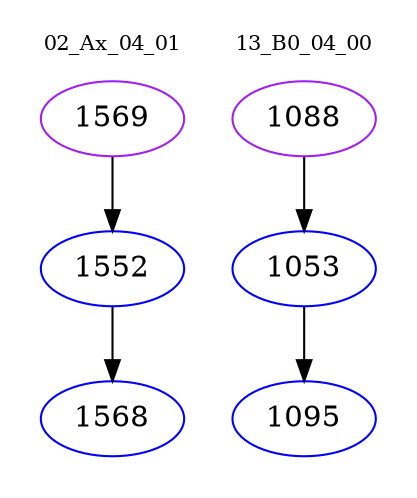 digraph{
subgraph cluster_0 {
color = white
label = "02_Ax_04_01";
fontsize=10;
T0_1569 [label="1569", color="purple"]
T0_1569 -> T0_1552 [color="black"]
T0_1552 [label="1552", color="blue"]
T0_1552 -> T0_1568 [color="black"]
T0_1568 [label="1568", color="blue"]
}
subgraph cluster_1 {
color = white
label = "13_B0_04_00";
fontsize=10;
T1_1088 [label="1088", color="purple"]
T1_1088 -> T1_1053 [color="black"]
T1_1053 [label="1053", color="blue"]
T1_1053 -> T1_1095 [color="black"]
T1_1095 [label="1095", color="blue"]
}
}
